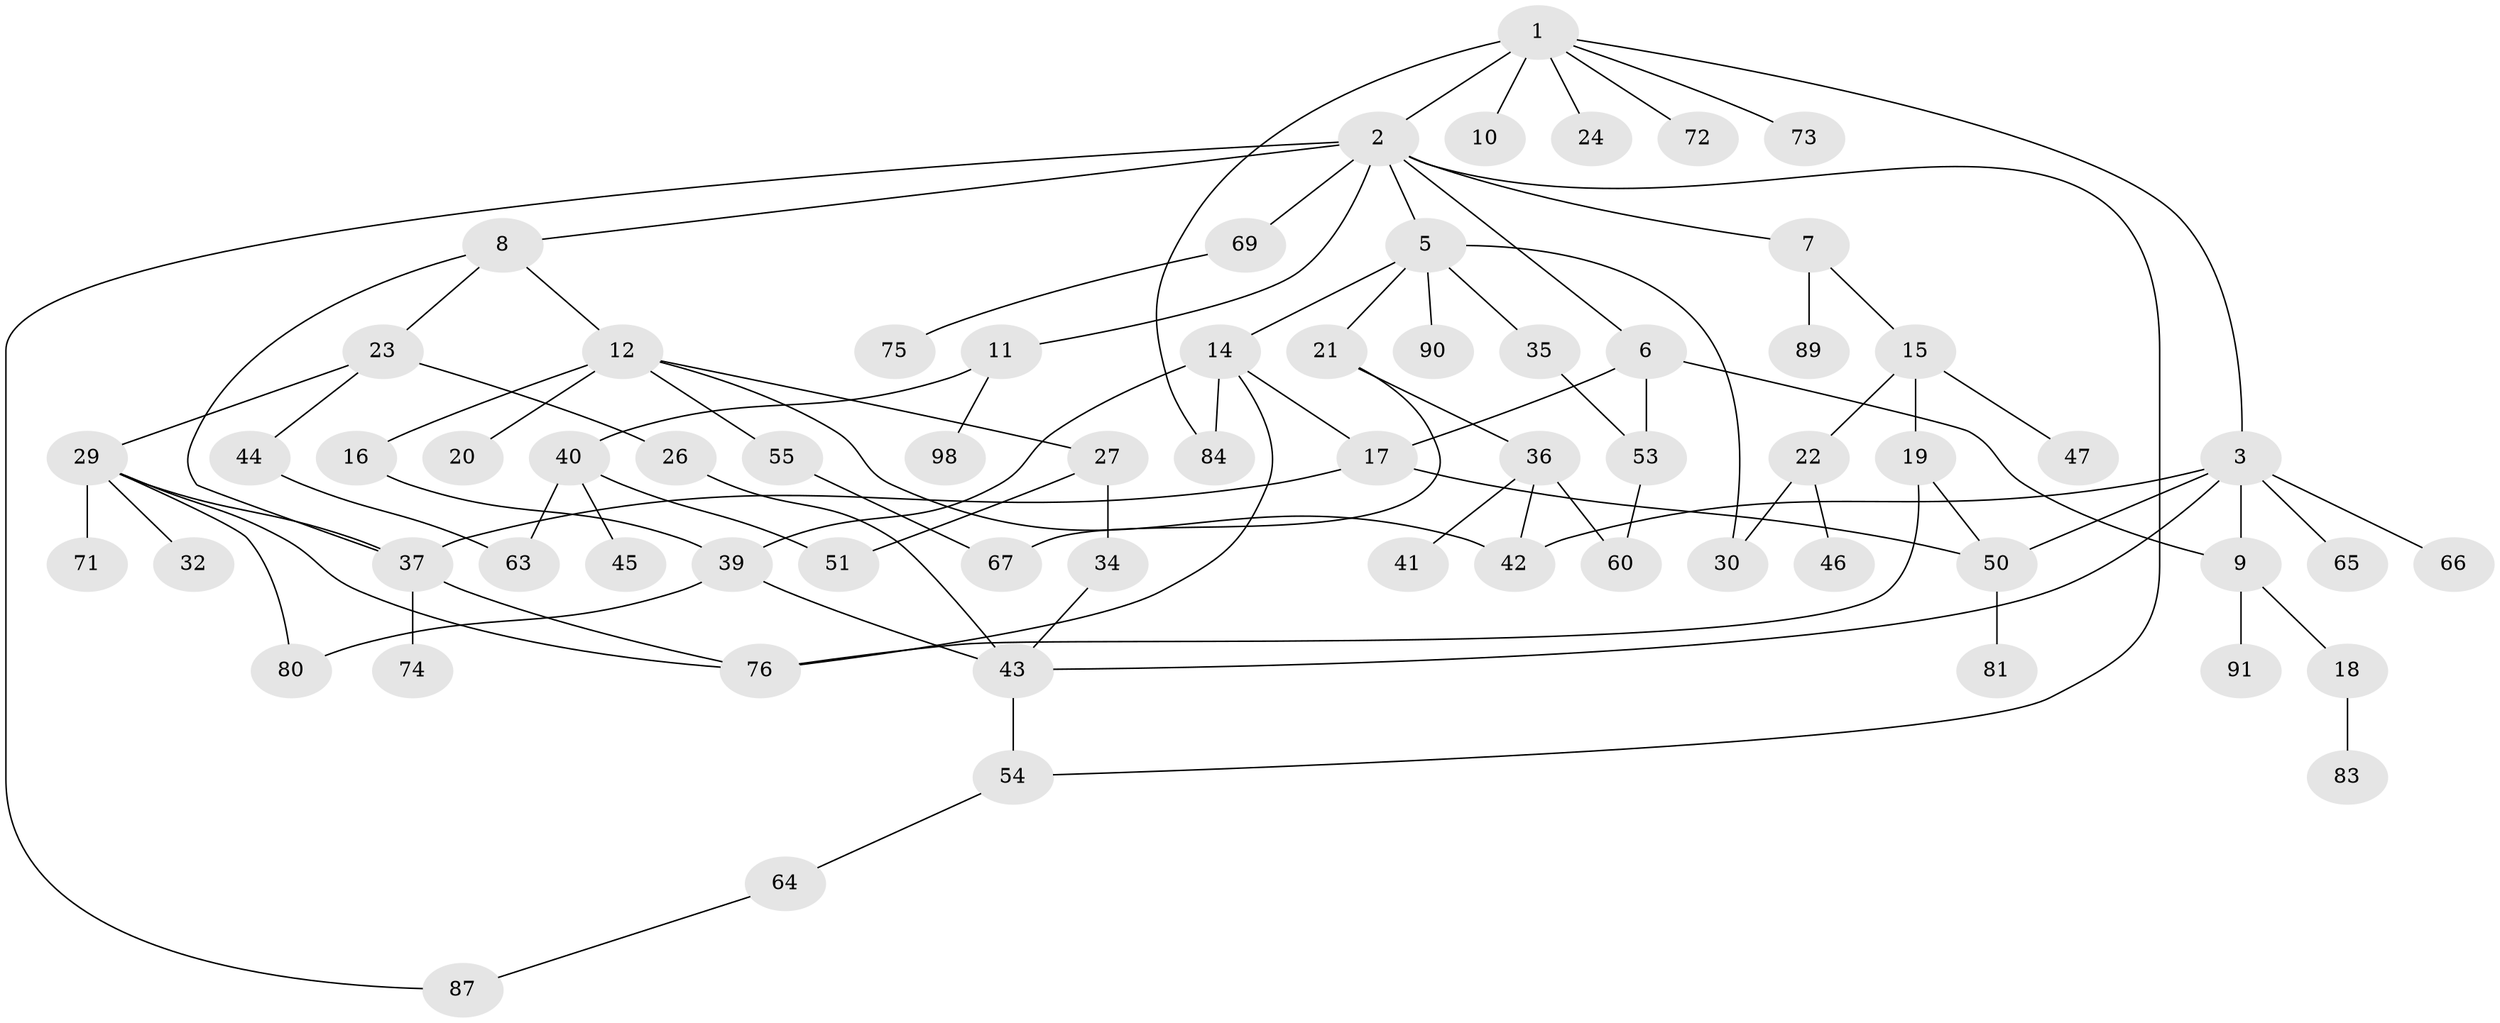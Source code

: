 // original degree distribution, {6: 0.05, 7: 0.02, 5: 0.04, 3: 0.17, 4: 0.1, 1: 0.29, 2: 0.33}
// Generated by graph-tools (version 1.1) at 2025/11/02/21/25 10:11:06]
// undirected, 67 vertices, 91 edges
graph export_dot {
graph [start="1"]
  node [color=gray90,style=filled];
  1 [super="+33"];
  2 [super="+4"];
  3 [super="+62"];
  5 [super="+48"];
  6 [super="+82"];
  7 [super="+68"];
  8 [super="+13"];
  9;
  10;
  11 [super="+57"];
  12 [super="+25"];
  14 [super="+78"];
  15;
  16 [super="+79"];
  17 [super="+85"];
  18 [super="+86"];
  19 [super="+97"];
  20;
  21 [super="+61"];
  22 [super="+31"];
  23 [super="+28"];
  24;
  26;
  27 [super="+77"];
  29 [super="+96"];
  30 [super="+49"];
  32;
  34;
  35;
  36 [super="+94"];
  37 [super="+38"];
  39 [super="+56"];
  40 [super="+52"];
  41;
  42;
  43 [super="+92"];
  44;
  45;
  46;
  47 [super="+59"];
  50 [super="+70"];
  51;
  53;
  54 [super="+58"];
  55;
  60 [super="+88"];
  63;
  64;
  65;
  66;
  67 [super="+99"];
  69;
  71;
  72;
  73;
  74;
  75;
  76;
  80 [super="+100"];
  81;
  83;
  84;
  87;
  89 [super="+93"];
  90;
  91 [super="+95"];
  98;
  1 -- 2 [weight=2];
  1 -- 3;
  1 -- 10;
  1 -- 24;
  1 -- 73;
  1 -- 72;
  1 -- 84;
  2 -- 5;
  2 -- 6;
  2 -- 7;
  2 -- 87;
  2 -- 69;
  2 -- 54;
  2 -- 8;
  2 -- 11;
  3 -- 9;
  3 -- 66;
  3 -- 42;
  3 -- 43;
  3 -- 65;
  3 -- 50;
  5 -- 14;
  5 -- 21;
  5 -- 35;
  5 -- 90;
  5 -- 30;
  6 -- 17;
  6 -- 53;
  6 -- 9;
  7 -- 15;
  7 -- 89;
  8 -- 12;
  8 -- 37;
  8 -- 23;
  9 -- 18;
  9 -- 91;
  11 -- 40;
  11 -- 98;
  12 -- 16;
  12 -- 20;
  12 -- 27;
  12 -- 42;
  12 -- 55;
  14 -- 39;
  14 -- 17;
  14 -- 76;
  14 -- 84;
  15 -- 19;
  15 -- 22;
  15 -- 47;
  16 -- 39;
  17 -- 50;
  17 -- 37;
  18 -- 83;
  19 -- 50;
  19 -- 76;
  21 -- 36;
  21 -- 67;
  22 -- 30;
  22 -- 46;
  23 -- 26;
  23 -- 44;
  23 -- 29;
  26 -- 43;
  27 -- 34;
  27 -- 51;
  29 -- 32;
  29 -- 71;
  29 -- 76;
  29 -- 37;
  29 -- 80;
  34 -- 43;
  35 -- 53;
  36 -- 41;
  36 -- 60;
  36 -- 42;
  37 -- 74;
  37 -- 76;
  39 -- 80;
  39 -- 43;
  40 -- 45;
  40 -- 51;
  40 -- 63;
  43 -- 54;
  44 -- 63;
  50 -- 81;
  53 -- 60;
  54 -- 64;
  55 -- 67;
  64 -- 87;
  69 -- 75;
}
